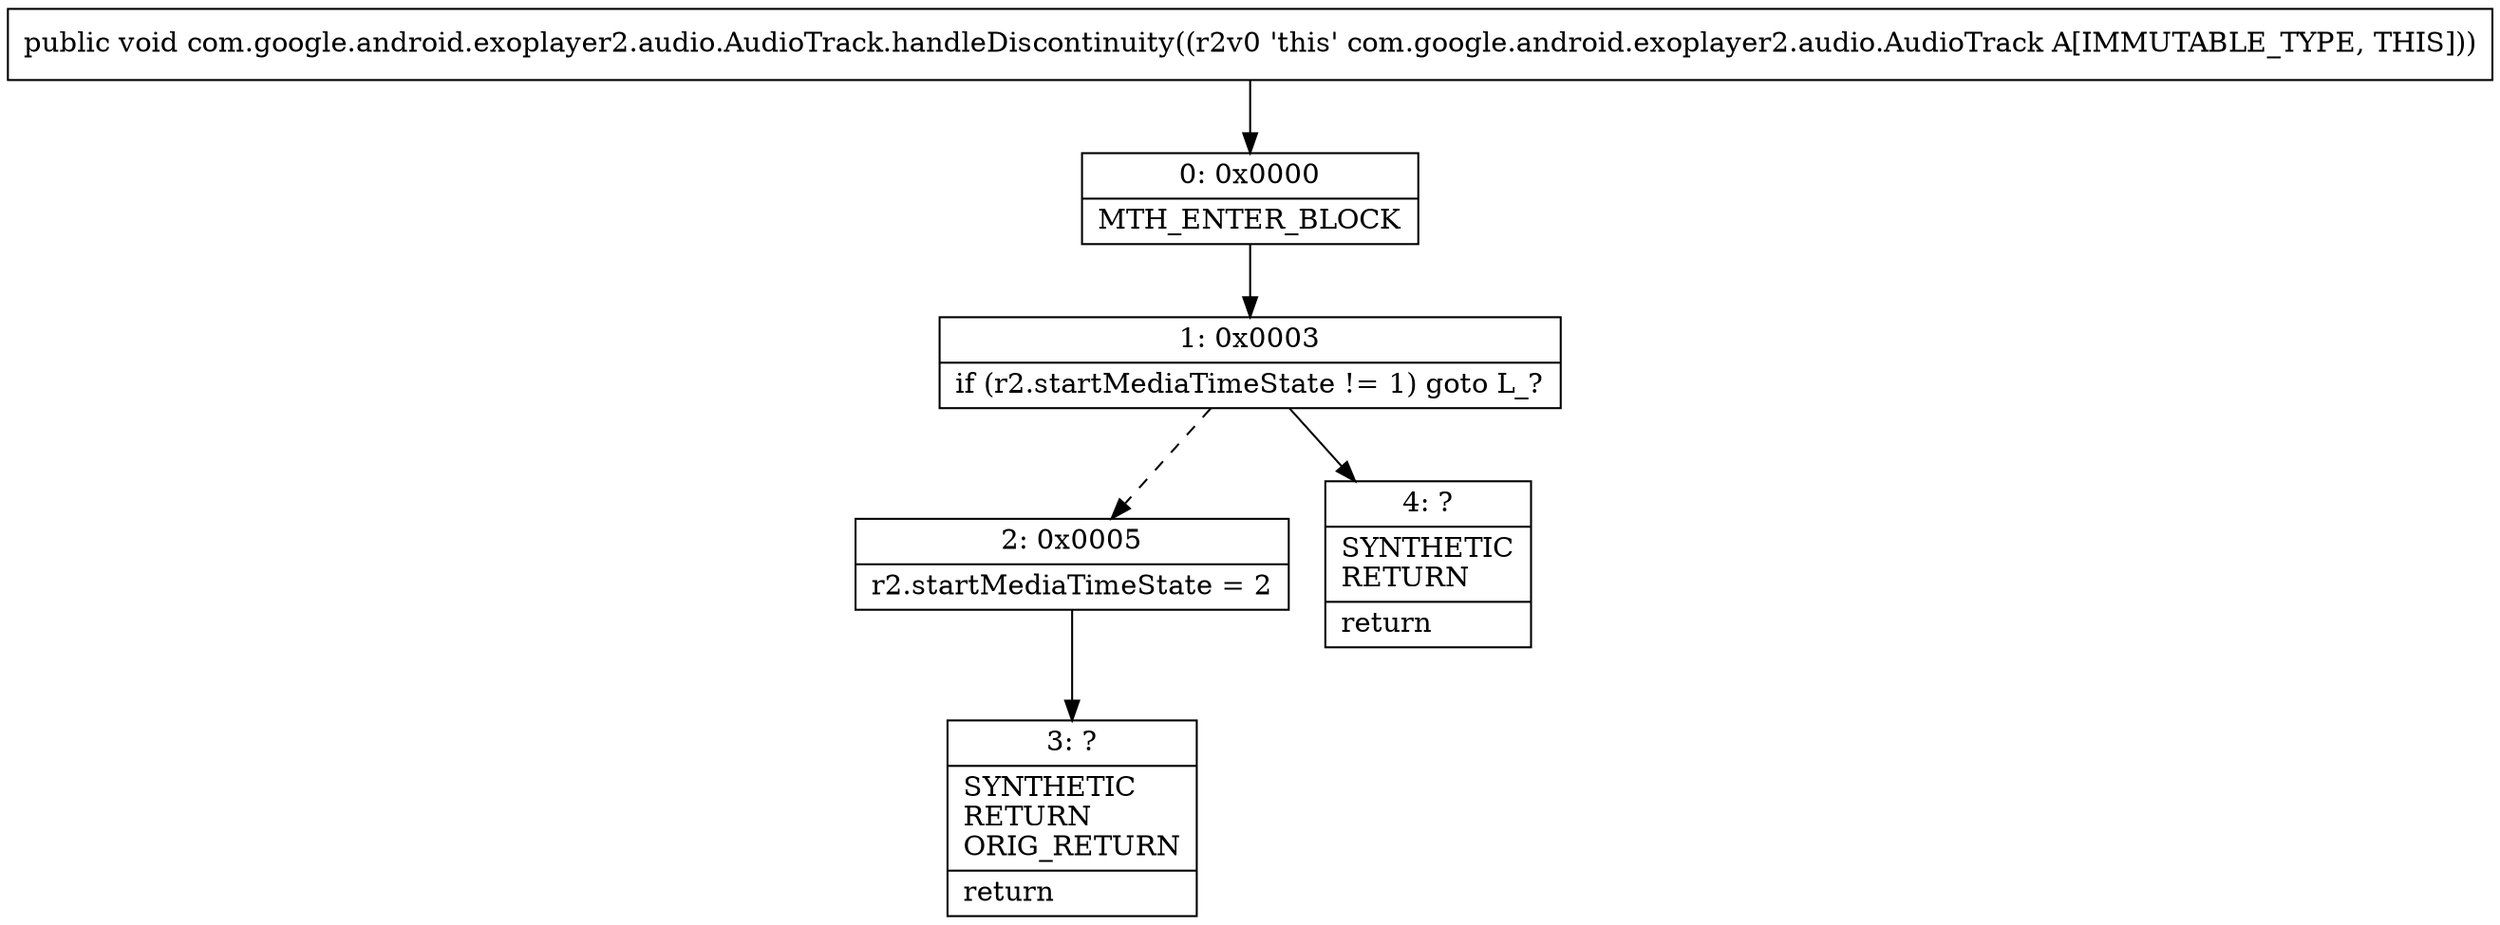 digraph "CFG forcom.google.android.exoplayer2.audio.AudioTrack.handleDiscontinuity()V" {
Node_0 [shape=record,label="{0\:\ 0x0000|MTH_ENTER_BLOCK\l}"];
Node_1 [shape=record,label="{1\:\ 0x0003|if (r2.startMediaTimeState != 1) goto L_?\l}"];
Node_2 [shape=record,label="{2\:\ 0x0005|r2.startMediaTimeState = 2\l}"];
Node_3 [shape=record,label="{3\:\ ?|SYNTHETIC\lRETURN\lORIG_RETURN\l|return\l}"];
Node_4 [shape=record,label="{4\:\ ?|SYNTHETIC\lRETURN\l|return\l}"];
MethodNode[shape=record,label="{public void com.google.android.exoplayer2.audio.AudioTrack.handleDiscontinuity((r2v0 'this' com.google.android.exoplayer2.audio.AudioTrack A[IMMUTABLE_TYPE, THIS])) }"];
MethodNode -> Node_0;
Node_0 -> Node_1;
Node_1 -> Node_2[style=dashed];
Node_1 -> Node_4;
Node_2 -> Node_3;
}

